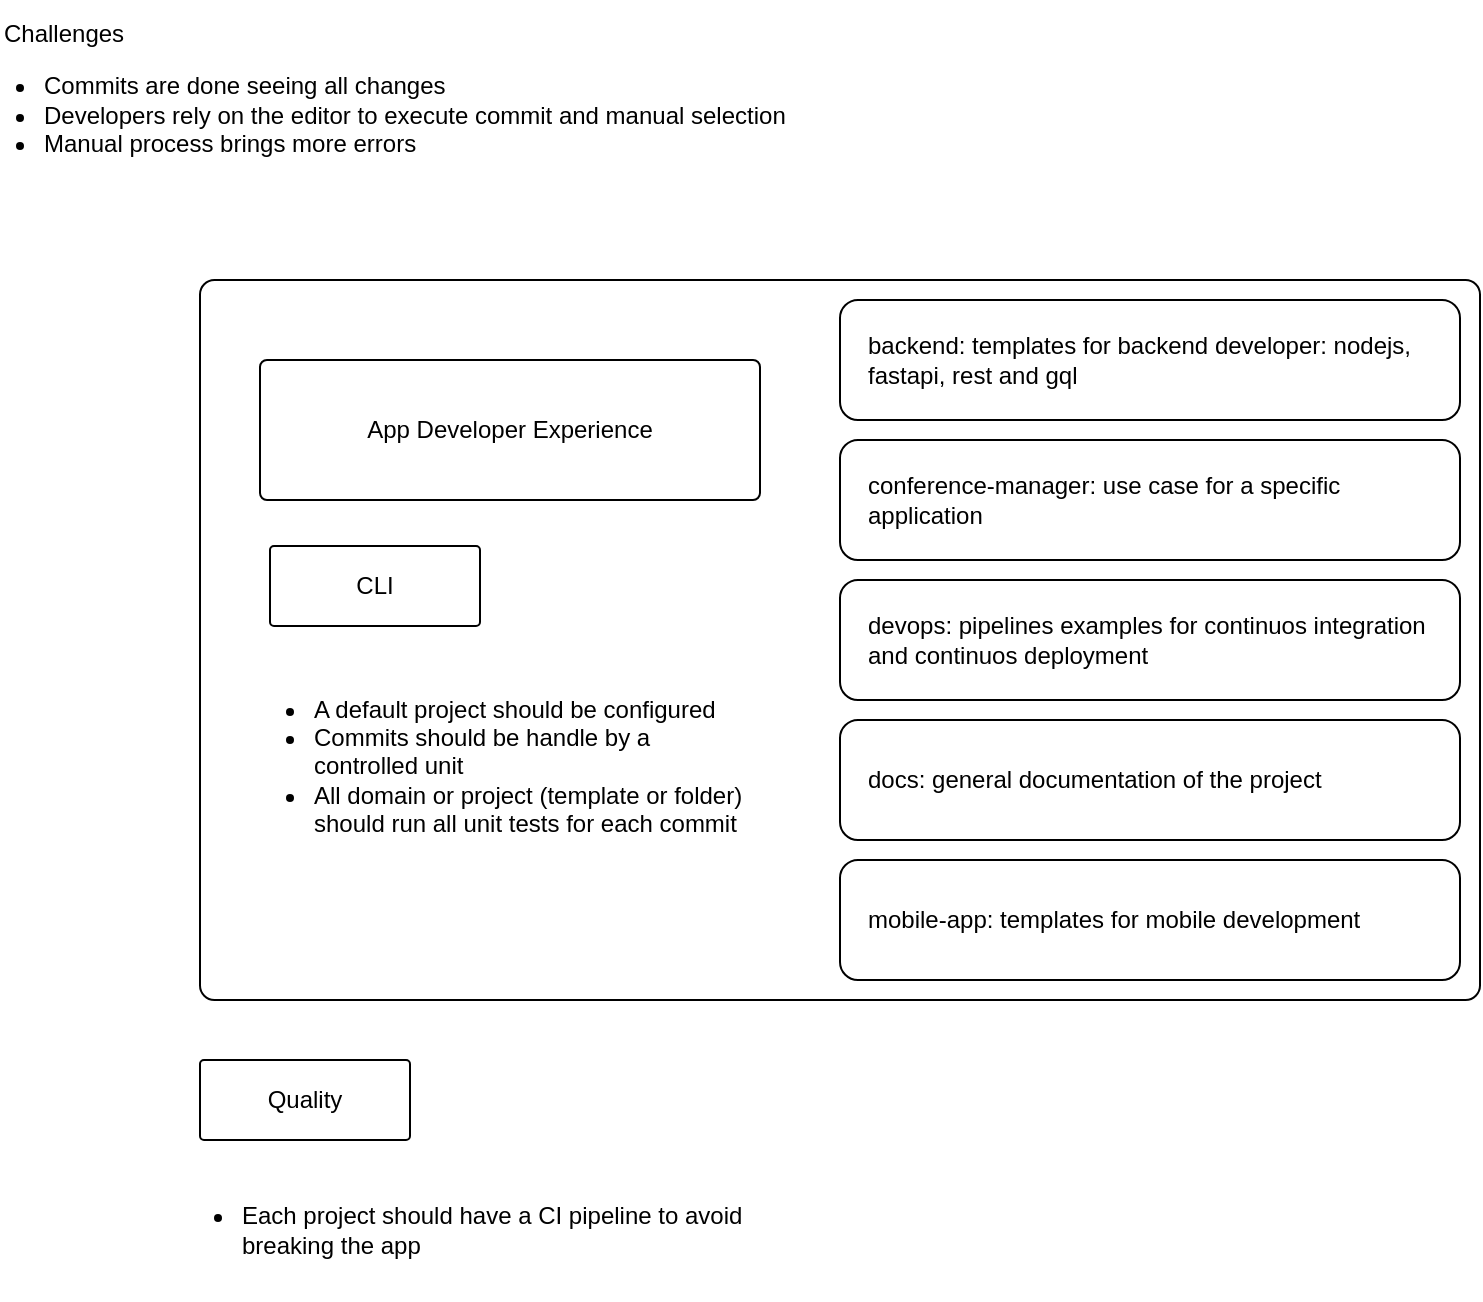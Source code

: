 <mxfile>
    <diagram id="MGo1HoTLdUoSCvDEGyLK" name="Page-1">
        <mxGraphModel dx="873" dy="816" grid="1" gridSize="10" guides="1" tooltips="1" connect="1" arrows="1" fold="1" page="1" pageScale="1" pageWidth="850" pageHeight="1100" math="0" shadow="0">
            <root>
                <mxCell id="0"/>
                <mxCell id="1" parent="0"/>
                <mxCell id="2" value="" style="rounded=1;whiteSpace=wrap;html=1;arcSize=2;" parent="1" vertex="1">
                    <mxGeometry x="140" y="290" width="640" height="360" as="geometry"/>
                </mxCell>
                <mxCell id="3" value="backend: templates for backend developer: nodejs, fastapi, rest and gql" style="rounded=1;whiteSpace=wrap;html=1;align=left;spacingLeft=12;" parent="1" vertex="1">
                    <mxGeometry x="460" y="300" width="310" height="60" as="geometry"/>
                </mxCell>
                <mxCell id="4" value="conference-manager: use case for a specific application" style="rounded=1;whiteSpace=wrap;html=1;align=left;spacingLeft=12;" parent="1" vertex="1">
                    <mxGeometry x="460" y="370" width="310" height="60" as="geometry"/>
                </mxCell>
                <mxCell id="5" value="devops: pipelines examples for continuos integration and continuos deployment" style="rounded=1;whiteSpace=wrap;html=1;align=left;spacingLeft=12;" parent="1" vertex="1">
                    <mxGeometry x="460" y="440" width="310" height="60" as="geometry"/>
                </mxCell>
                <mxCell id="6" value="docs: general documentation of the project" style="rounded=1;whiteSpace=wrap;html=1;align=left;spacingLeft=12;" parent="1" vertex="1">
                    <mxGeometry x="460" y="510" width="310" height="60" as="geometry"/>
                </mxCell>
                <mxCell id="7" value="mobile-app: templates for mobile development" style="rounded=1;whiteSpace=wrap;html=1;align=left;spacingLeft=12;" parent="1" vertex="1">
                    <mxGeometry x="460" y="580" width="310" height="60" as="geometry"/>
                </mxCell>
                <mxCell id="8" value="App Developer Experience" style="rounded=1;whiteSpace=wrap;html=1;arcSize=5;" parent="1" vertex="1">
                    <mxGeometry x="170" y="330" width="250" height="70" as="geometry"/>
                </mxCell>
                <mxCell id="9" value="Challenges&lt;br&gt;&lt;div&gt;&lt;ul style=&quot;padding-left: 20px;&quot;&gt;&lt;li&gt;Commits are done seeing all changes&lt;/li&gt;&lt;li&gt;Developers rely on the editor to execute commit and manual selection&lt;/li&gt;&lt;li&gt;Manual process brings more errors&lt;/li&gt;&lt;/ul&gt;&lt;/div&gt;" style="text;html=1;align=left;verticalAlign=middle;whiteSpace=wrap;rounded=0;" parent="1" vertex="1">
                    <mxGeometry x="40" y="150" width="410" height="100" as="geometry"/>
                </mxCell>
                <mxCell id="10" value="CLI" style="rounded=1;whiteSpace=wrap;html=1;arcSize=5;" parent="1" vertex="1">
                    <mxGeometry x="175" y="423" width="105" height="40" as="geometry"/>
                </mxCell>
                <mxCell id="11" value="&lt;ul style=&quot;padding-left: 20px;&quot;&gt;&lt;li&gt;A default project should be configured&lt;/li&gt;&lt;li&gt;Commits should be handle by a controlled unit&lt;/li&gt;&lt;li&gt;All domain or project (template or folder) should run all unit tests for each commit&lt;/li&gt;&lt;/ul&gt;" style="text;html=1;align=left;verticalAlign=middle;whiteSpace=wrap;rounded=0;" parent="1" vertex="1">
                    <mxGeometry x="175" y="483" width="245" height="100" as="geometry"/>
                </mxCell>
                <mxCell id="12" value="Quality" style="rounded=1;whiteSpace=wrap;html=1;arcSize=5;" parent="1" vertex="1">
                    <mxGeometry x="140" y="680" width="105" height="40" as="geometry"/>
                </mxCell>
                <mxCell id="13" value="&lt;ul style=&quot;padding-left: 20px;&quot;&gt;&lt;li&gt;Each project should have a CI pipeline to avoid breaking the app&lt;/li&gt;&lt;/ul&gt;" style="text;html=1;align=left;verticalAlign=middle;whiteSpace=wrap;rounded=0;" parent="1" vertex="1">
                    <mxGeometry x="139" y="730" width="290" height="70" as="geometry"/>
                </mxCell>
            </root>
        </mxGraphModel>
    </diagram>
</mxfile>